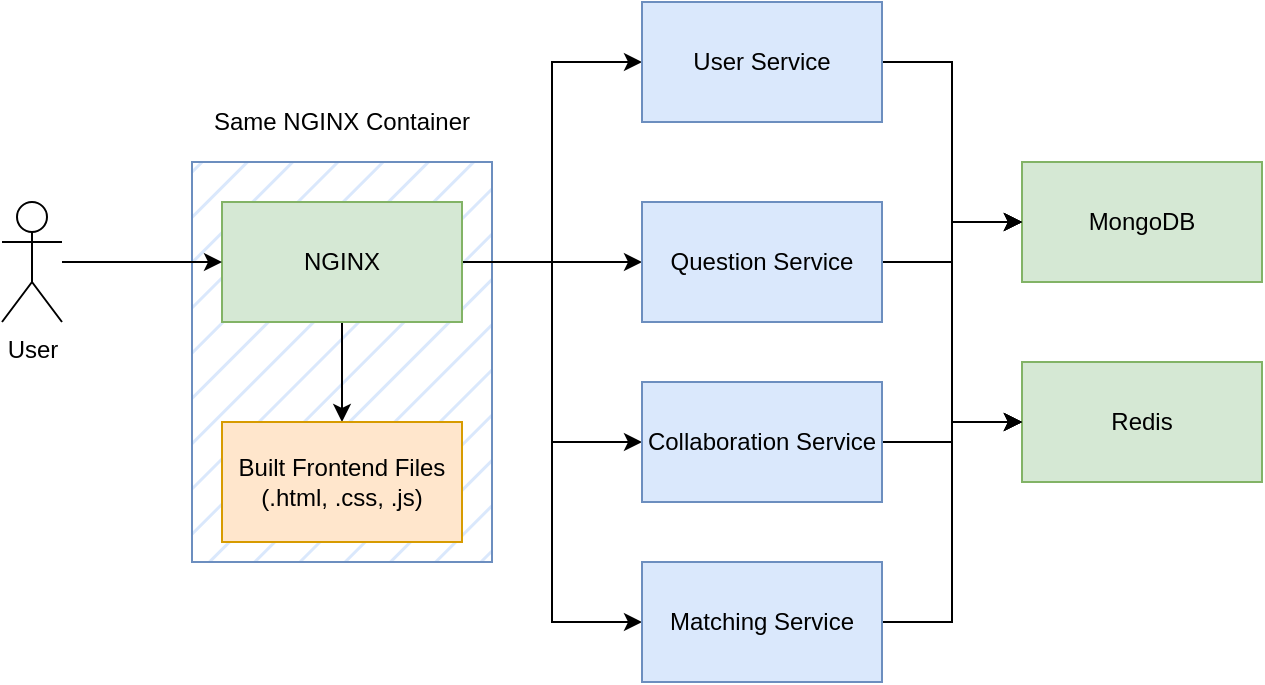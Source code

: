 <mxfile version="28.2.7">
  <diagram name="Page-1" id="C3WealewealkColp6HQC">
    <mxGraphModel dx="448" dy="443" grid="1" gridSize="10" guides="1" tooltips="1" connect="1" arrows="1" fold="1" page="1" pageScale="1" pageWidth="850" pageHeight="1100" math="0" shadow="0">
      <root>
        <mxCell id="0" />
        <mxCell id="1" parent="0" />
        <mxCell id="QwHBwgnYl4Hv5XBhtzQy-1" value="" style="rounded=0;whiteSpace=wrap;html=1;fillColor=#dae8fc;fillStyle=hatch;strokeColor=#6c8ebf;" vertex="1" parent="1">
          <mxGeometry x="225" y="240" width="150" height="200" as="geometry" />
        </mxCell>
        <mxCell id="41EBdhxNxVLZV15aZkeJ-1" value="MongoDB" style="rounded=0;whiteSpace=wrap;html=1;fillColor=#d5e8d4;strokeColor=#82b366;" parent="1" vertex="1">
          <mxGeometry x="640" y="240" width="120" height="60" as="geometry" />
        </mxCell>
        <mxCell id="41EBdhxNxVLZV15aZkeJ-2" value="Redis" style="rounded=0;whiteSpace=wrap;html=1;fillColor=#d5e8d4;strokeColor=#82b366;" parent="1" vertex="1">
          <mxGeometry x="640" y="340" width="120" height="60" as="geometry" />
        </mxCell>
        <mxCell id="41EBdhxNxVLZV15aZkeJ-5" style="edgeStyle=orthogonalEdgeStyle;rounded=0;orthogonalLoop=1;jettySize=auto;html=1;" parent="1" source="41EBdhxNxVLZV15aZkeJ-3" target="41EBdhxNxVLZV15aZkeJ-4" edge="1">
          <mxGeometry relative="1" as="geometry" />
        </mxCell>
        <mxCell id="41EBdhxNxVLZV15aZkeJ-14" style="edgeStyle=orthogonalEdgeStyle;rounded=0;orthogonalLoop=1;jettySize=auto;html=1;entryX=0;entryY=0.5;entryDx=0;entryDy=0;" parent="1" source="41EBdhxNxVLZV15aZkeJ-3" target="41EBdhxNxVLZV15aZkeJ-11" edge="1">
          <mxGeometry relative="1" as="geometry" />
        </mxCell>
        <mxCell id="41EBdhxNxVLZV15aZkeJ-15" style="edgeStyle=orthogonalEdgeStyle;rounded=0;orthogonalLoop=1;jettySize=auto;html=1;entryX=0;entryY=0.5;entryDx=0;entryDy=0;" parent="1" source="41EBdhxNxVLZV15aZkeJ-3" target="41EBdhxNxVLZV15aZkeJ-10" edge="1">
          <mxGeometry relative="1" as="geometry" />
        </mxCell>
        <mxCell id="41EBdhxNxVLZV15aZkeJ-16" style="edgeStyle=orthogonalEdgeStyle;rounded=0;orthogonalLoop=1;jettySize=auto;html=1;entryX=0;entryY=0.5;entryDx=0;entryDy=0;" parent="1" source="41EBdhxNxVLZV15aZkeJ-3" target="41EBdhxNxVLZV15aZkeJ-12" edge="1">
          <mxGeometry relative="1" as="geometry" />
        </mxCell>
        <mxCell id="41EBdhxNxVLZV15aZkeJ-17" style="edgeStyle=orthogonalEdgeStyle;rounded=0;orthogonalLoop=1;jettySize=auto;html=1;entryX=0;entryY=0.5;entryDx=0;entryDy=0;" parent="1" source="41EBdhxNxVLZV15aZkeJ-3" target="41EBdhxNxVLZV15aZkeJ-13" edge="1">
          <mxGeometry relative="1" as="geometry" />
        </mxCell>
        <mxCell id="41EBdhxNxVLZV15aZkeJ-3" value="NGINX" style="rounded=0;whiteSpace=wrap;html=1;fillColor=#d5e8d4;strokeColor=#82b366;" parent="1" vertex="1">
          <mxGeometry x="240" y="260" width="120" height="60" as="geometry" />
        </mxCell>
        <mxCell id="41EBdhxNxVLZV15aZkeJ-4" value="Built Frontend Files&lt;br&gt;(.html, .css, .js)" style="rounded=0;whiteSpace=wrap;html=1;fillColor=#ffe6cc;strokeColor=#d79b00;" parent="1" vertex="1">
          <mxGeometry x="240" y="370" width="120" height="60" as="geometry" />
        </mxCell>
        <mxCell id="41EBdhxNxVLZV15aZkeJ-7" style="edgeStyle=orthogonalEdgeStyle;rounded=0;orthogonalLoop=1;jettySize=auto;html=1;entryX=0;entryY=0.5;entryDx=0;entryDy=0;" parent="1" source="41EBdhxNxVLZV15aZkeJ-6" target="41EBdhxNxVLZV15aZkeJ-3" edge="1">
          <mxGeometry relative="1" as="geometry" />
        </mxCell>
        <mxCell id="41EBdhxNxVLZV15aZkeJ-6" value="User" style="shape=umlActor;verticalLabelPosition=bottom;verticalAlign=top;html=1;outlineConnect=0;" parent="1" vertex="1">
          <mxGeometry x="130" y="260" width="30" height="60" as="geometry" />
        </mxCell>
        <mxCell id="41EBdhxNxVLZV15aZkeJ-18" style="edgeStyle=orthogonalEdgeStyle;rounded=0;orthogonalLoop=1;jettySize=auto;html=1;entryX=0;entryY=0.5;entryDx=0;entryDy=0;" parent="1" source="41EBdhxNxVLZV15aZkeJ-10" target="41EBdhxNxVLZV15aZkeJ-1" edge="1">
          <mxGeometry relative="1" as="geometry" />
        </mxCell>
        <mxCell id="41EBdhxNxVLZV15aZkeJ-25" style="edgeStyle=orthogonalEdgeStyle;rounded=0;orthogonalLoop=1;jettySize=auto;html=1;entryX=0;entryY=0.5;entryDx=0;entryDy=0;" parent="1" source="41EBdhxNxVLZV15aZkeJ-10" target="41EBdhxNxVLZV15aZkeJ-2" edge="1">
          <mxGeometry relative="1" as="geometry" />
        </mxCell>
        <mxCell id="41EBdhxNxVLZV15aZkeJ-10" value="User Service" style="rounded=0;whiteSpace=wrap;html=1;fillColor=#dae8fc;strokeColor=#6c8ebf;" parent="1" vertex="1">
          <mxGeometry x="450" y="160" width="120" height="60" as="geometry" />
        </mxCell>
        <mxCell id="41EBdhxNxVLZV15aZkeJ-19" style="edgeStyle=orthogonalEdgeStyle;rounded=0;orthogonalLoop=1;jettySize=auto;html=1;entryX=0;entryY=0.5;entryDx=0;entryDy=0;" parent="1" source="41EBdhxNxVLZV15aZkeJ-11" target="41EBdhxNxVLZV15aZkeJ-1" edge="1">
          <mxGeometry relative="1" as="geometry" />
        </mxCell>
        <mxCell id="41EBdhxNxVLZV15aZkeJ-24" style="edgeStyle=orthogonalEdgeStyle;rounded=0;orthogonalLoop=1;jettySize=auto;html=1;entryX=0;entryY=0.5;entryDx=0;entryDy=0;" parent="1" source="41EBdhxNxVLZV15aZkeJ-11" target="41EBdhxNxVLZV15aZkeJ-2" edge="1">
          <mxGeometry relative="1" as="geometry" />
        </mxCell>
        <mxCell id="41EBdhxNxVLZV15aZkeJ-11" value="Question Service" style="rounded=0;whiteSpace=wrap;html=1;fillColor=#dae8fc;strokeColor=#6c8ebf;" parent="1" vertex="1">
          <mxGeometry x="450" y="260" width="120" height="60" as="geometry" />
        </mxCell>
        <mxCell id="41EBdhxNxVLZV15aZkeJ-20" style="edgeStyle=orthogonalEdgeStyle;rounded=0;orthogonalLoop=1;jettySize=auto;html=1;entryX=0;entryY=0.5;entryDx=0;entryDy=0;" parent="1" source="41EBdhxNxVLZV15aZkeJ-12" target="41EBdhxNxVLZV15aZkeJ-1" edge="1">
          <mxGeometry relative="1" as="geometry" />
        </mxCell>
        <mxCell id="41EBdhxNxVLZV15aZkeJ-23" style="edgeStyle=orthogonalEdgeStyle;rounded=0;orthogonalLoop=1;jettySize=auto;html=1;entryX=0;entryY=0.5;entryDx=0;entryDy=0;" parent="1" source="41EBdhxNxVLZV15aZkeJ-12" target="41EBdhxNxVLZV15aZkeJ-2" edge="1">
          <mxGeometry relative="1" as="geometry" />
        </mxCell>
        <mxCell id="41EBdhxNxVLZV15aZkeJ-12" value="Collaboration Service" style="rounded=0;whiteSpace=wrap;html=1;fillColor=#dae8fc;strokeColor=#6c8ebf;" parent="1" vertex="1">
          <mxGeometry x="450" y="350" width="120" height="60" as="geometry" />
        </mxCell>
        <mxCell id="41EBdhxNxVLZV15aZkeJ-21" style="edgeStyle=orthogonalEdgeStyle;rounded=0;orthogonalLoop=1;jettySize=auto;html=1;entryX=0;entryY=0.5;entryDx=0;entryDy=0;" parent="1" source="41EBdhxNxVLZV15aZkeJ-13" target="41EBdhxNxVLZV15aZkeJ-1" edge="1">
          <mxGeometry relative="1" as="geometry" />
        </mxCell>
        <mxCell id="41EBdhxNxVLZV15aZkeJ-22" style="edgeStyle=orthogonalEdgeStyle;rounded=0;orthogonalLoop=1;jettySize=auto;html=1;entryX=0;entryY=0.5;entryDx=0;entryDy=0;" parent="1" source="41EBdhxNxVLZV15aZkeJ-13" target="41EBdhxNxVLZV15aZkeJ-2" edge="1">
          <mxGeometry relative="1" as="geometry" />
        </mxCell>
        <mxCell id="41EBdhxNxVLZV15aZkeJ-13" value="Matching Service" style="rounded=0;whiteSpace=wrap;html=1;fillColor=#dae8fc;strokeColor=#6c8ebf;" parent="1" vertex="1">
          <mxGeometry x="450" y="440" width="120" height="60" as="geometry" />
        </mxCell>
        <mxCell id="QwHBwgnYl4Hv5XBhtzQy-2" value="Same NGINX Container" style="text;html=1;whiteSpace=wrap;strokeColor=none;fillColor=none;align=center;verticalAlign=middle;rounded=0;" vertex="1" parent="1">
          <mxGeometry x="230" y="200" width="140" height="40" as="geometry" />
        </mxCell>
      </root>
    </mxGraphModel>
  </diagram>
</mxfile>
